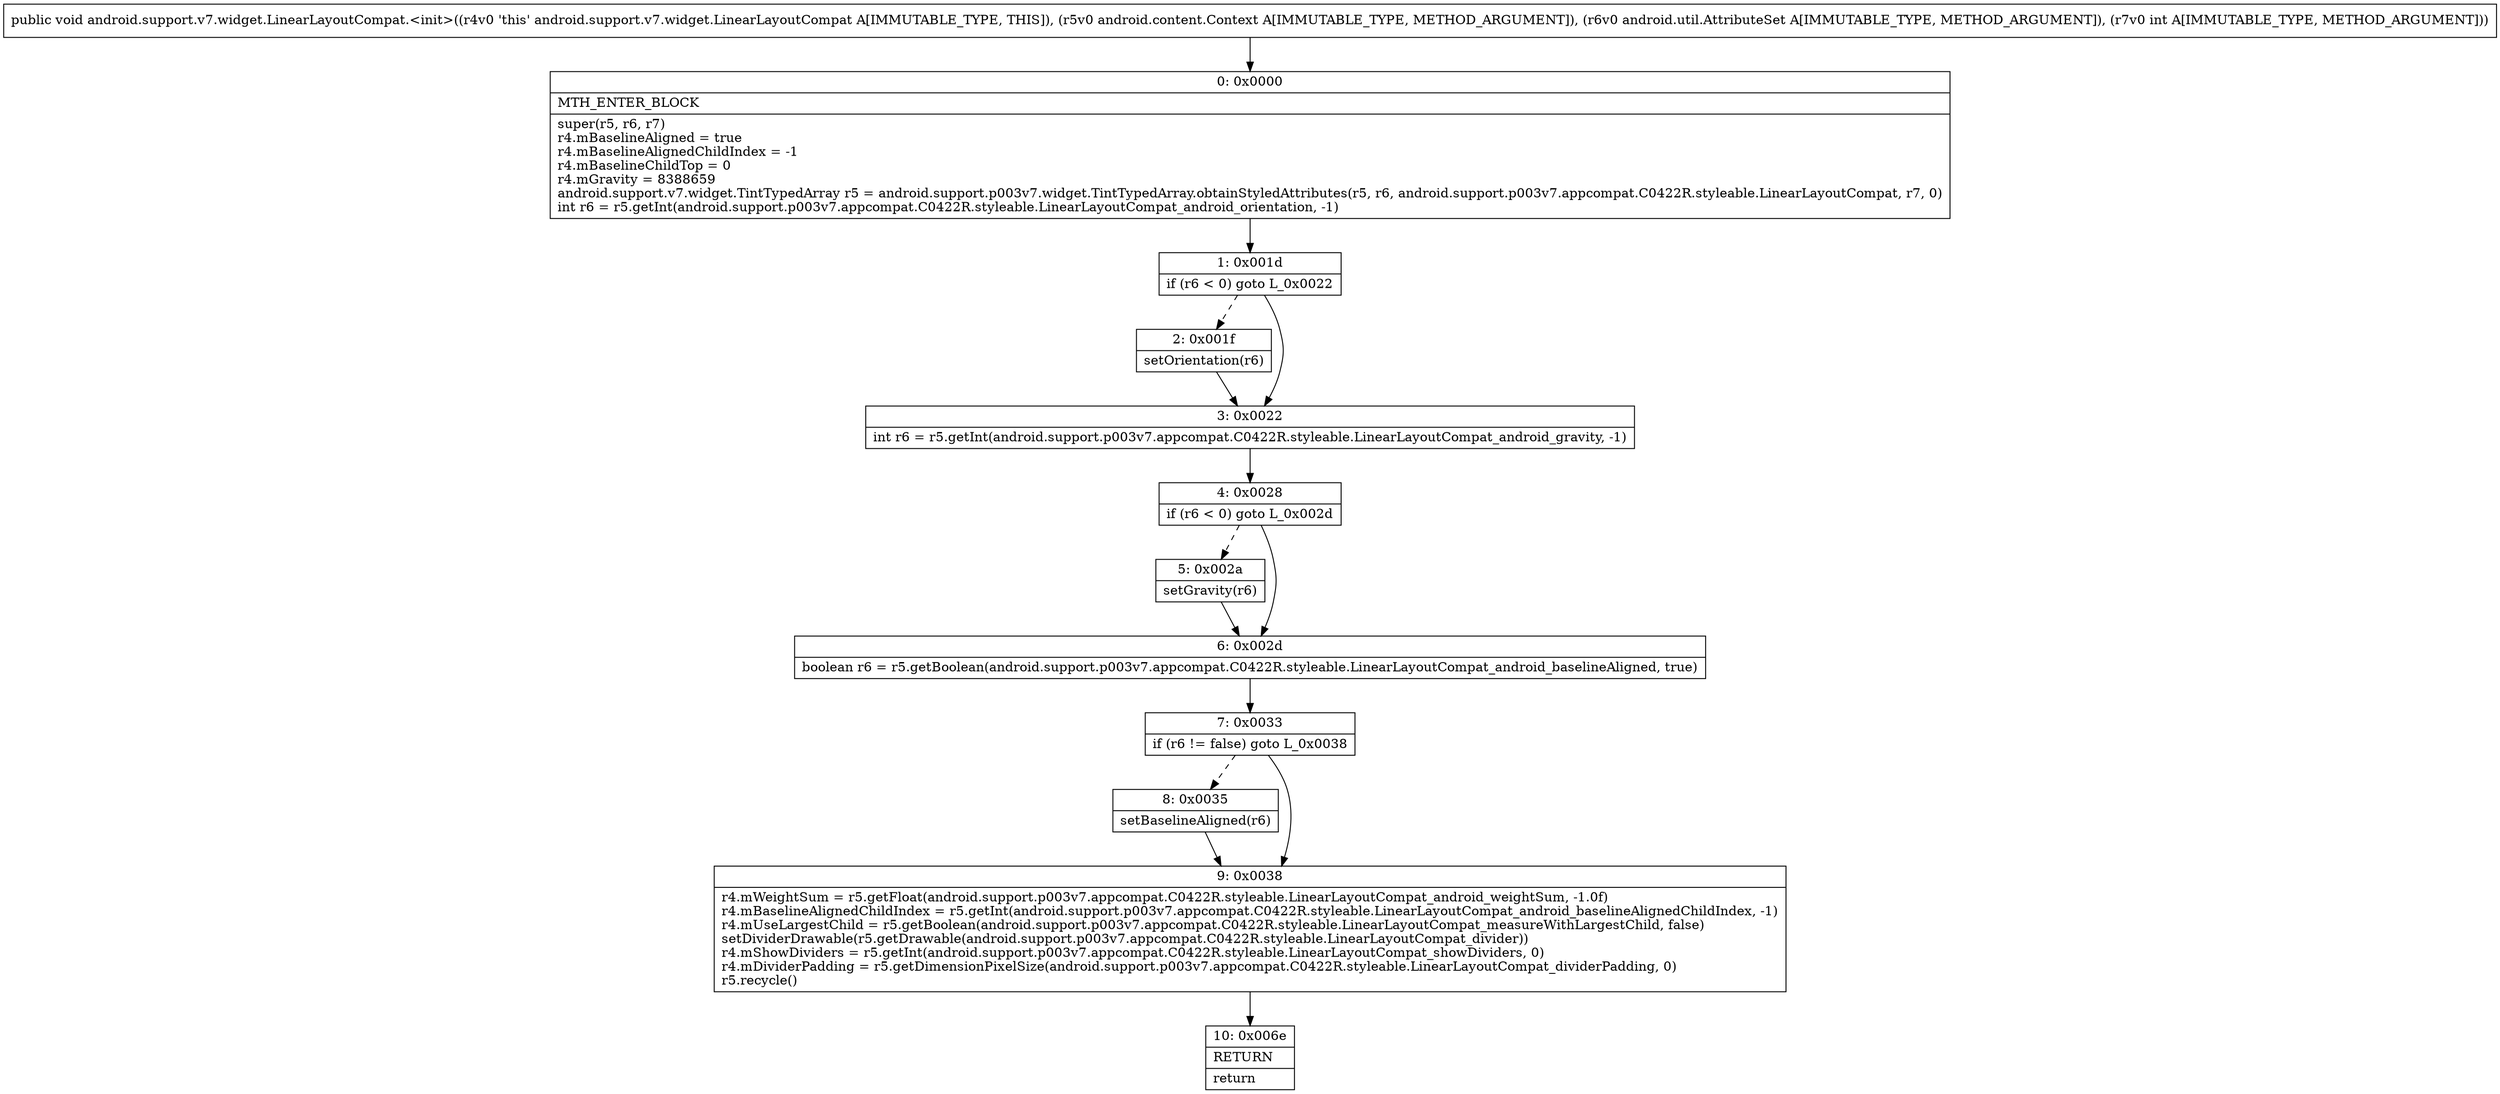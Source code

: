 digraph "CFG forandroid.support.v7.widget.LinearLayoutCompat.\<init\>(Landroid\/content\/Context;Landroid\/util\/AttributeSet;I)V" {
Node_0 [shape=record,label="{0\:\ 0x0000|MTH_ENTER_BLOCK\l|super(r5, r6, r7)\lr4.mBaselineAligned = true\lr4.mBaselineAlignedChildIndex = \-1\lr4.mBaselineChildTop = 0\lr4.mGravity = 8388659\landroid.support.v7.widget.TintTypedArray r5 = android.support.p003v7.widget.TintTypedArray.obtainStyledAttributes(r5, r6, android.support.p003v7.appcompat.C0422R.styleable.LinearLayoutCompat, r7, 0)\lint r6 = r5.getInt(android.support.p003v7.appcompat.C0422R.styleable.LinearLayoutCompat_android_orientation, \-1)\l}"];
Node_1 [shape=record,label="{1\:\ 0x001d|if (r6 \< 0) goto L_0x0022\l}"];
Node_2 [shape=record,label="{2\:\ 0x001f|setOrientation(r6)\l}"];
Node_3 [shape=record,label="{3\:\ 0x0022|int r6 = r5.getInt(android.support.p003v7.appcompat.C0422R.styleable.LinearLayoutCompat_android_gravity, \-1)\l}"];
Node_4 [shape=record,label="{4\:\ 0x0028|if (r6 \< 0) goto L_0x002d\l}"];
Node_5 [shape=record,label="{5\:\ 0x002a|setGravity(r6)\l}"];
Node_6 [shape=record,label="{6\:\ 0x002d|boolean r6 = r5.getBoolean(android.support.p003v7.appcompat.C0422R.styleable.LinearLayoutCompat_android_baselineAligned, true)\l}"];
Node_7 [shape=record,label="{7\:\ 0x0033|if (r6 != false) goto L_0x0038\l}"];
Node_8 [shape=record,label="{8\:\ 0x0035|setBaselineAligned(r6)\l}"];
Node_9 [shape=record,label="{9\:\ 0x0038|r4.mWeightSum = r5.getFloat(android.support.p003v7.appcompat.C0422R.styleable.LinearLayoutCompat_android_weightSum, \-1.0f)\lr4.mBaselineAlignedChildIndex = r5.getInt(android.support.p003v7.appcompat.C0422R.styleable.LinearLayoutCompat_android_baselineAlignedChildIndex, \-1)\lr4.mUseLargestChild = r5.getBoolean(android.support.p003v7.appcompat.C0422R.styleable.LinearLayoutCompat_measureWithLargestChild, false)\lsetDividerDrawable(r5.getDrawable(android.support.p003v7.appcompat.C0422R.styleable.LinearLayoutCompat_divider))\lr4.mShowDividers = r5.getInt(android.support.p003v7.appcompat.C0422R.styleable.LinearLayoutCompat_showDividers, 0)\lr4.mDividerPadding = r5.getDimensionPixelSize(android.support.p003v7.appcompat.C0422R.styleable.LinearLayoutCompat_dividerPadding, 0)\lr5.recycle()\l}"];
Node_10 [shape=record,label="{10\:\ 0x006e|RETURN\l|return\l}"];
MethodNode[shape=record,label="{public void android.support.v7.widget.LinearLayoutCompat.\<init\>((r4v0 'this' android.support.v7.widget.LinearLayoutCompat A[IMMUTABLE_TYPE, THIS]), (r5v0 android.content.Context A[IMMUTABLE_TYPE, METHOD_ARGUMENT]), (r6v0 android.util.AttributeSet A[IMMUTABLE_TYPE, METHOD_ARGUMENT]), (r7v0 int A[IMMUTABLE_TYPE, METHOD_ARGUMENT])) }"];
MethodNode -> Node_0;
Node_0 -> Node_1;
Node_1 -> Node_2[style=dashed];
Node_1 -> Node_3;
Node_2 -> Node_3;
Node_3 -> Node_4;
Node_4 -> Node_5[style=dashed];
Node_4 -> Node_6;
Node_5 -> Node_6;
Node_6 -> Node_7;
Node_7 -> Node_8[style=dashed];
Node_7 -> Node_9;
Node_8 -> Node_9;
Node_9 -> Node_10;
}

